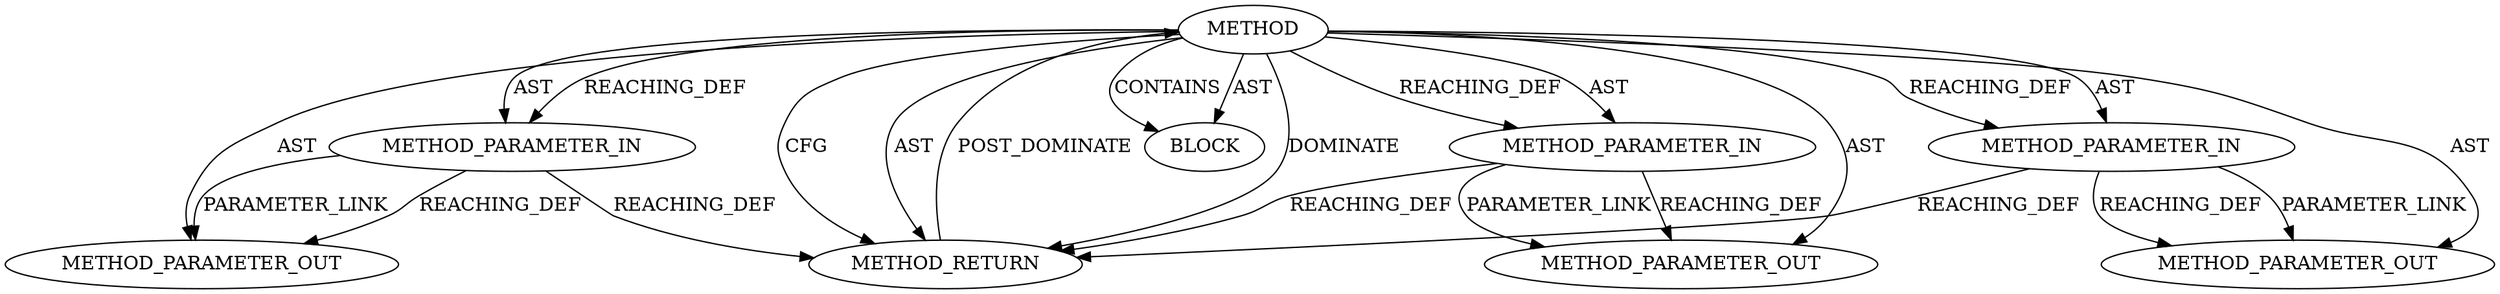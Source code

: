 digraph {
  27119 [label=METHOD_PARAMETER_OUT ORDER=3 CODE="p3" IS_VARIADIC=false TYPE_FULL_NAME="ANY" EVALUATION_STRATEGY="BY_VALUE" INDEX=3 NAME="p3"]
  25289 [label=METHOD_PARAMETER_IN ORDER=2 CODE="p2" IS_VARIADIC=false TYPE_FULL_NAME="ANY" EVALUATION_STRATEGY="BY_VALUE" INDEX=2 NAME="p2"]
  25287 [label=METHOD AST_PARENT_TYPE="NAMESPACE_BLOCK" AST_PARENT_FULL_NAME="<global>" ORDER=0 CODE="<empty>" FULL_NAME="EVP_VerifyInit_ex" IS_EXTERNAL=true FILENAME="<empty>" SIGNATURE="" NAME="EVP_VerifyInit_ex"]
  25292 [label=METHOD_RETURN ORDER=2 CODE="RET" TYPE_FULL_NAME="ANY" EVALUATION_STRATEGY="BY_VALUE"]
  25291 [label=BLOCK ORDER=1 ARGUMENT_INDEX=1 CODE="<empty>" TYPE_FULL_NAME="ANY"]
  25288 [label=METHOD_PARAMETER_IN ORDER=1 CODE="p1" IS_VARIADIC=false TYPE_FULL_NAME="ANY" EVALUATION_STRATEGY="BY_VALUE" INDEX=1 NAME="p1"]
  25290 [label=METHOD_PARAMETER_IN ORDER=3 CODE="p3" IS_VARIADIC=false TYPE_FULL_NAME="ANY" EVALUATION_STRATEGY="BY_VALUE" INDEX=3 NAME="p3"]
  27117 [label=METHOD_PARAMETER_OUT ORDER=1 CODE="p1" IS_VARIADIC=false TYPE_FULL_NAME="ANY" EVALUATION_STRATEGY="BY_VALUE" INDEX=1 NAME="p1"]
  27118 [label=METHOD_PARAMETER_OUT ORDER=2 CODE="p2" IS_VARIADIC=false TYPE_FULL_NAME="ANY" EVALUATION_STRATEGY="BY_VALUE" INDEX=2 NAME="p2"]
  25292 -> 25287 [label=POST_DOMINATE ]
  25288 -> 27117 [label=PARAMETER_LINK ]
  25288 -> 27117 [label=REACHING_DEF VARIABLE="p1"]
  25287 -> 25289 [label=AST ]
  25287 -> 25290 [label=REACHING_DEF VARIABLE=""]
  25287 -> 25288 [label=AST ]
  25287 -> 25292 [label=DOMINATE ]
  25287 -> 25289 [label=REACHING_DEF VARIABLE=""]
  25289 -> 27118 [label=PARAMETER_LINK ]
  25287 -> 25292 [label=CFG ]
  25287 -> 27117 [label=AST ]
  25289 -> 27118 [label=REACHING_DEF VARIABLE="p2"]
  25289 -> 25292 [label=REACHING_DEF VARIABLE="p2"]
  25287 -> 25290 [label=AST ]
  25287 -> 27119 [label=AST ]
  25287 -> 25292 [label=AST ]
  25290 -> 27119 [label=PARAMETER_LINK ]
  25287 -> 25288 [label=REACHING_DEF VARIABLE=""]
  25288 -> 25292 [label=REACHING_DEF VARIABLE="p1"]
  25287 -> 27118 [label=AST ]
  25290 -> 27119 [label=REACHING_DEF VARIABLE="p3"]
  25287 -> 25291 [label=AST ]
  25287 -> 25291 [label=CONTAINS ]
  25290 -> 25292 [label=REACHING_DEF VARIABLE="p3"]
}
